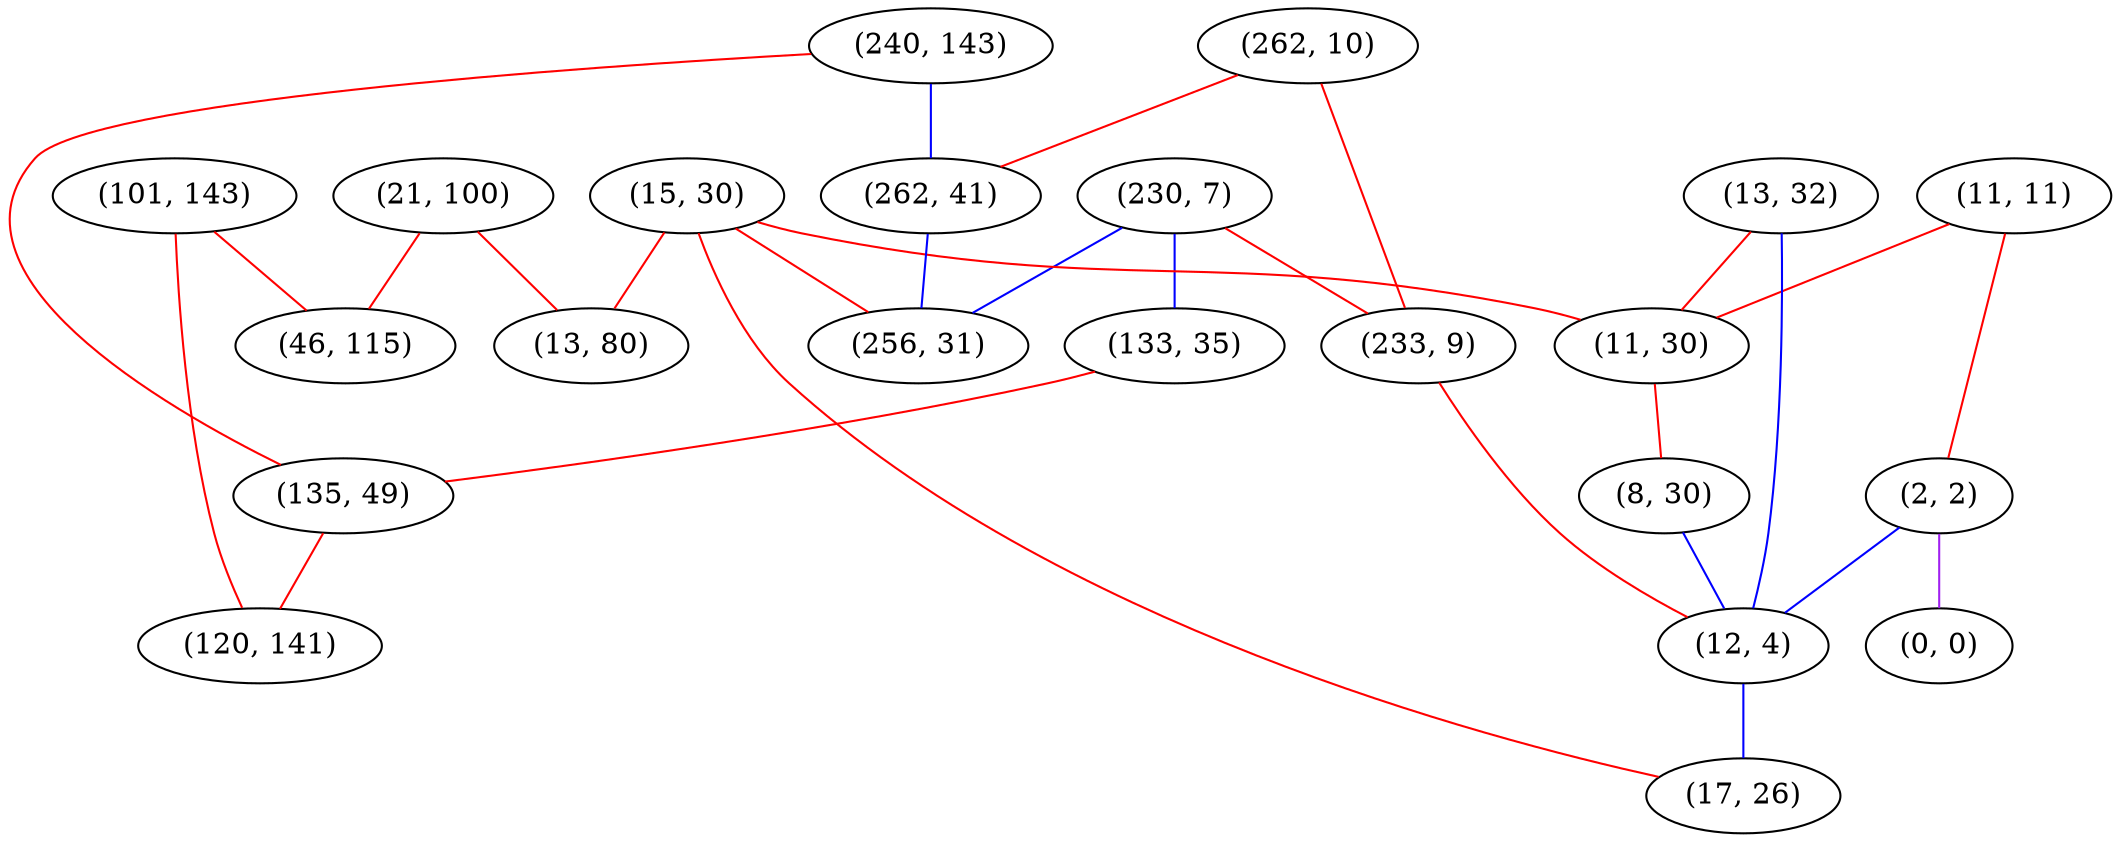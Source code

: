 graph "" {
"(230, 7)";
"(11, 11)";
"(240, 143)";
"(13, 32)";
"(15, 30)";
"(262, 10)";
"(21, 100)";
"(101, 143)";
"(2, 2)";
"(133, 35)";
"(0, 0)";
"(11, 30)";
"(46, 115)";
"(233, 9)";
"(8, 30)";
"(135, 49)";
"(262, 41)";
"(13, 80)";
"(12, 4)";
"(120, 141)";
"(256, 31)";
"(17, 26)";
"(230, 7)" -- "(233, 9)"  [color=red, key=0, weight=1];
"(230, 7)" -- "(256, 31)"  [color=blue, key=0, weight=3];
"(230, 7)" -- "(133, 35)"  [color=blue, key=0, weight=3];
"(11, 11)" -- "(11, 30)"  [color=red, key=0, weight=1];
"(11, 11)" -- "(2, 2)"  [color=red, key=0, weight=1];
"(240, 143)" -- "(262, 41)"  [color=blue, key=0, weight=3];
"(240, 143)" -- "(135, 49)"  [color=red, key=0, weight=1];
"(13, 32)" -- "(12, 4)"  [color=blue, key=0, weight=3];
"(13, 32)" -- "(11, 30)"  [color=red, key=0, weight=1];
"(15, 30)" -- "(17, 26)"  [color=red, key=0, weight=1];
"(15, 30)" -- "(256, 31)"  [color=red, key=0, weight=1];
"(15, 30)" -- "(13, 80)"  [color=red, key=0, weight=1];
"(15, 30)" -- "(11, 30)"  [color=red, key=0, weight=1];
"(262, 10)" -- "(262, 41)"  [color=red, key=0, weight=1];
"(262, 10)" -- "(233, 9)"  [color=red, key=0, weight=1];
"(21, 100)" -- "(46, 115)"  [color=red, key=0, weight=1];
"(21, 100)" -- "(13, 80)"  [color=red, key=0, weight=1];
"(101, 143)" -- "(46, 115)"  [color=red, key=0, weight=1];
"(101, 143)" -- "(120, 141)"  [color=red, key=0, weight=1];
"(2, 2)" -- "(0, 0)"  [color=purple, key=0, weight=4];
"(2, 2)" -- "(12, 4)"  [color=blue, key=0, weight=3];
"(133, 35)" -- "(135, 49)"  [color=red, key=0, weight=1];
"(11, 30)" -- "(8, 30)"  [color=red, key=0, weight=1];
"(233, 9)" -- "(12, 4)"  [color=red, key=0, weight=1];
"(8, 30)" -- "(12, 4)"  [color=blue, key=0, weight=3];
"(135, 49)" -- "(120, 141)"  [color=red, key=0, weight=1];
"(262, 41)" -- "(256, 31)"  [color=blue, key=0, weight=3];
"(12, 4)" -- "(17, 26)"  [color=blue, key=0, weight=3];
}
